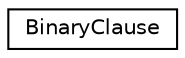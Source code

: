 digraph "Graphical Class Hierarchy"
{
 // LATEX_PDF_SIZE
  edge [fontname="Helvetica",fontsize="10",labelfontname="Helvetica",labelfontsize="10"];
  node [fontname="Helvetica",fontsize="10",shape=record];
  rankdir="LR";
  Node0 [label="BinaryClause",height=0.2,width=0.4,color="black", fillcolor="white", style="filled",URL="$structoperations__research_1_1sat_1_1_binary_clause.html",tooltip=" "];
}
